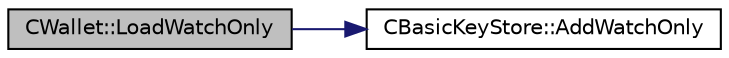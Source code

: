 digraph "CWallet::LoadWatchOnly"
{
  edge [fontname="Helvetica",fontsize="10",labelfontname="Helvetica",labelfontsize="10"];
  node [fontname="Helvetica",fontsize="10",shape=record];
  rankdir="LR";
  Node1201 [label="CWallet::LoadWatchOnly",height=0.2,width=0.4,color="black", fillcolor="grey75", style="filled", fontcolor="black"];
  Node1201 -> Node1202 [color="midnightblue",fontsize="10",style="solid",fontname="Helvetica"];
  Node1202 [label="CBasicKeyStore::AddWatchOnly",height=0.2,width=0.4,color="black", fillcolor="white", style="filled",URL="$db/db1/class_c_basic_key_store.html#a2417d0ae4e654c88cf47a1ba5f71b5a3",tooltip="Support for Watch-only addresses. "];
}
